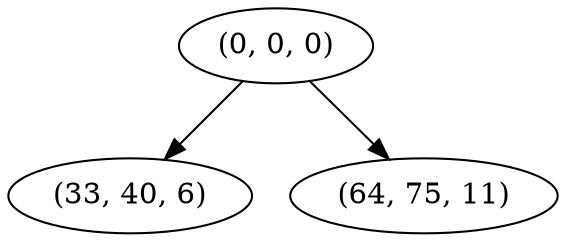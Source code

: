 digraph tree {
    "(0, 0, 0)";
    "(33, 40, 6)";
    "(64, 75, 11)";
    "(0, 0, 0)" -> "(33, 40, 6)";
    "(0, 0, 0)" -> "(64, 75, 11)";
}
